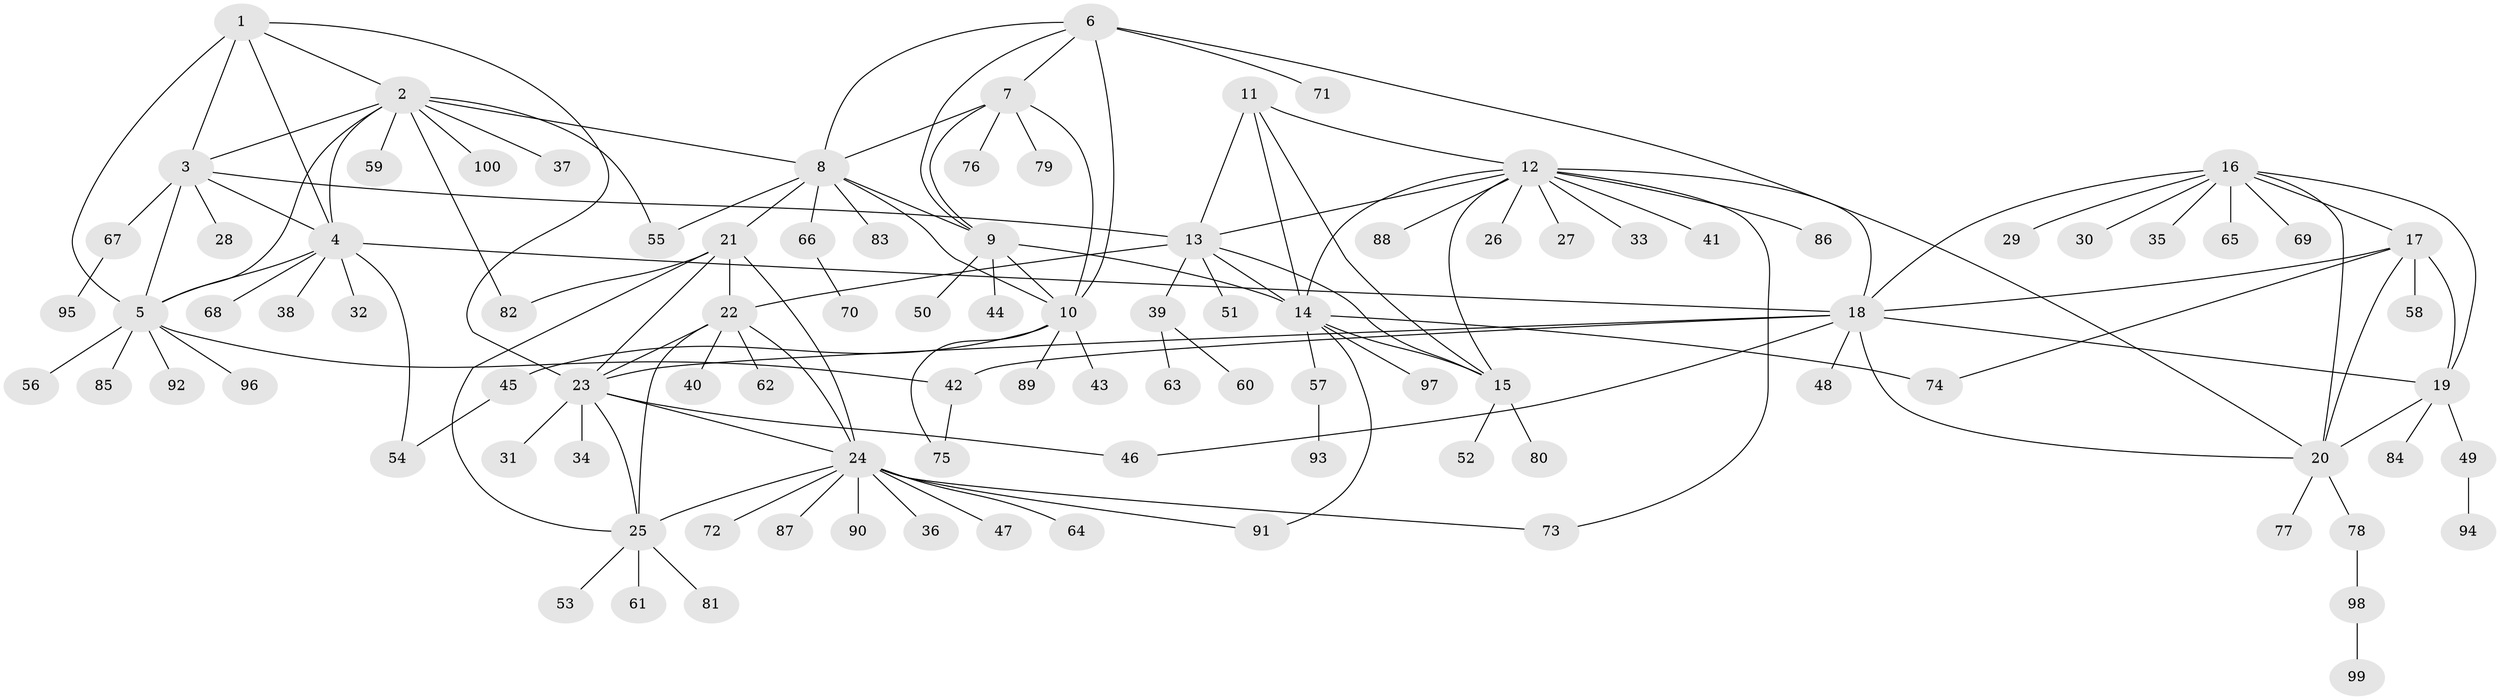 // Generated by graph-tools (version 1.1) at 2025/50/03/09/25 03:50:38]
// undirected, 100 vertices, 144 edges
graph export_dot {
graph [start="1"]
  node [color=gray90,style=filled];
  1;
  2;
  3;
  4;
  5;
  6;
  7;
  8;
  9;
  10;
  11;
  12;
  13;
  14;
  15;
  16;
  17;
  18;
  19;
  20;
  21;
  22;
  23;
  24;
  25;
  26;
  27;
  28;
  29;
  30;
  31;
  32;
  33;
  34;
  35;
  36;
  37;
  38;
  39;
  40;
  41;
  42;
  43;
  44;
  45;
  46;
  47;
  48;
  49;
  50;
  51;
  52;
  53;
  54;
  55;
  56;
  57;
  58;
  59;
  60;
  61;
  62;
  63;
  64;
  65;
  66;
  67;
  68;
  69;
  70;
  71;
  72;
  73;
  74;
  75;
  76;
  77;
  78;
  79;
  80;
  81;
  82;
  83;
  84;
  85;
  86;
  87;
  88;
  89;
  90;
  91;
  92;
  93;
  94;
  95;
  96;
  97;
  98;
  99;
  100;
  1 -- 2;
  1 -- 3;
  1 -- 4;
  1 -- 5;
  1 -- 23;
  2 -- 3;
  2 -- 4;
  2 -- 5;
  2 -- 8;
  2 -- 37;
  2 -- 55;
  2 -- 59;
  2 -- 82;
  2 -- 100;
  3 -- 4;
  3 -- 5;
  3 -- 13;
  3 -- 28;
  3 -- 67;
  4 -- 5;
  4 -- 18;
  4 -- 32;
  4 -- 38;
  4 -- 54;
  4 -- 68;
  5 -- 42;
  5 -- 56;
  5 -- 85;
  5 -- 92;
  5 -- 96;
  6 -- 7;
  6 -- 8;
  6 -- 9;
  6 -- 10;
  6 -- 20;
  6 -- 71;
  7 -- 8;
  7 -- 9;
  7 -- 10;
  7 -- 76;
  7 -- 79;
  8 -- 9;
  8 -- 10;
  8 -- 21;
  8 -- 55;
  8 -- 66;
  8 -- 83;
  9 -- 10;
  9 -- 14;
  9 -- 44;
  9 -- 50;
  10 -- 43;
  10 -- 45;
  10 -- 75;
  10 -- 89;
  11 -- 12;
  11 -- 13;
  11 -- 14;
  11 -- 15;
  12 -- 13;
  12 -- 14;
  12 -- 15;
  12 -- 18;
  12 -- 26;
  12 -- 27;
  12 -- 33;
  12 -- 41;
  12 -- 73;
  12 -- 86;
  12 -- 88;
  13 -- 14;
  13 -- 15;
  13 -- 22;
  13 -- 39;
  13 -- 51;
  14 -- 15;
  14 -- 57;
  14 -- 74;
  14 -- 91;
  14 -- 97;
  15 -- 52;
  15 -- 80;
  16 -- 17;
  16 -- 18;
  16 -- 19;
  16 -- 20;
  16 -- 29;
  16 -- 30;
  16 -- 35;
  16 -- 65;
  16 -- 69;
  17 -- 18;
  17 -- 19;
  17 -- 20;
  17 -- 58;
  17 -- 74;
  18 -- 19;
  18 -- 20;
  18 -- 23;
  18 -- 42;
  18 -- 46;
  18 -- 48;
  19 -- 20;
  19 -- 49;
  19 -- 84;
  20 -- 77;
  20 -- 78;
  21 -- 22;
  21 -- 23;
  21 -- 24;
  21 -- 25;
  21 -- 82;
  22 -- 23;
  22 -- 24;
  22 -- 25;
  22 -- 40;
  22 -- 62;
  23 -- 24;
  23 -- 25;
  23 -- 31;
  23 -- 34;
  23 -- 46;
  24 -- 25;
  24 -- 36;
  24 -- 47;
  24 -- 64;
  24 -- 72;
  24 -- 73;
  24 -- 87;
  24 -- 90;
  24 -- 91;
  25 -- 53;
  25 -- 61;
  25 -- 81;
  39 -- 60;
  39 -- 63;
  42 -- 75;
  45 -- 54;
  49 -- 94;
  57 -- 93;
  66 -- 70;
  67 -- 95;
  78 -- 98;
  98 -- 99;
}
